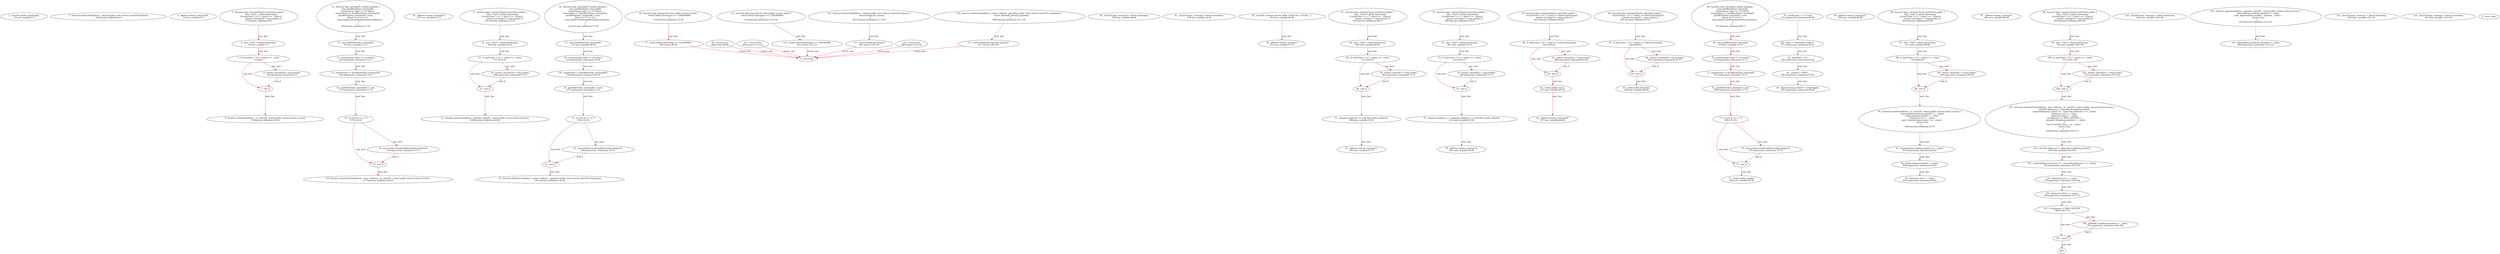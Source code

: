 digraph  {
15 [label="2_ uint256 public totalSupply;\n15-new_variable-3-3", method="", type_label=new_variable];
20 [label="3_ function balanceOf(address _owner) public view returns (uint256 balance);\n20-function_definition-4-4", method="balanceOf(address _owner)", type_label=function_definition];
33 [label="4_ address winner_tmstmp39;\n33-new_variable-5-5", method="", type_label=new_variable];
37 [label="5_ function play_tmstmp39(uint startTime) public {\n	uint _vtime = block.timestamp;\n	if (startTime + (5 * 1 days) == _vtime){\n		winner_tmstmp39 = msg.sender;}}\n37-function_definition-6-9", method="play_tmstmp39(uint startTime)", type_label=function_definition];
45 [label="6_ uint _vtime = block.timestamp;\n45-new_variable-7-7", method="play_tmstmp39(uint startTime)", type_label=new_variable];
53 [label="7_ if_startTime + (5 * 1 days) == _vtime\n53-if-8-9", method="play_tmstmp39(uint startTime)", type_label=if];
978 [label="7_ end_if", method="play_tmstmp39(uint startTime)", type_label=end_if];
64 [label="8_ winner_tmstmp39 = msg.sender;\n64-expression_statement-9-9", method="play_tmstmp39(uint startTime)", type_label=expression_statement];
70 [label="9_ function transfer(address _to, uint256 _value) public returns (bool success);\n70-function_definition-10-10", method="transfer(address _to,uint256 _value)", type_label=function_definition];
86 [label="10_ function bug_tmstmp36 () public payable {\n	uint pastBlockTime_tmstmp36;  \n	require(msg.value == 10 ether);  \n        require(now != pastBlockTime_tmstmp36);  \n        pastBlockTime_tmstmp36 = now;        \n        if(now % 15 == 0) {  \n            msg.sender.transfer(address(this).balance);\n        }\n    }\n86-function_definition-11-19", method="bug_tmstmp36()", type_label=function_definition];
91 [label="11_ uint pastBlockTime_tmstmp36;\n91-new_variable-12-12", method="bug_tmstmp36()", type_label=new_variable];
96 [label="12_ require(msg.value == 10 ether);\n96-expression_statement-13-13", method="bug_tmstmp36()", type_label=expression_statement];
106 [label="13_ require(now != pastBlockTime_tmstmp36);\n106-expression_statement-14-14", method="bug_tmstmp36()", type_label=expression_statement];
113 [label="14_ pastBlockTime_tmstmp36 = now;\n113-expression_statement-15-15", method="bug_tmstmp36()", type_label=expression_statement];
117 [label="15_ if_now % 15 == 0\n117-if-16-18", method="bug_tmstmp36()", type_label=if];
1042 [label="15_ end_if", method="bug_tmstmp36()", type_label=end_if];
124 [label="16_ msg.sender.transfer(address(this).balance);\n124-expression_statement-17-17", method="bug_tmstmp36()", type_label=expression_statement];
137 [label="19_ function transferFrom(address _from, address _to, uint256 _value) public returns (bool success);\n137-function_definition-20-20", method="transferFrom(address _from,address _to,uint256 _value)", type_label=function_definition];
157 [label="20_ address winner_tmstmp35;\n157-new_variable-21-21", method="", type_label=new_variable];
161 [label="21_ function play_tmstmp35(uint startTime) public {\n	uint _vtime = block.timestamp;\n	if (startTime + (5 * 1 days) == _vtime){\n		winner_tmstmp35 = msg.sender;}}\n161-function_definition-22-25", method="play_tmstmp35(uint startTime)", type_label=function_definition];
169 [label="22_ uint _vtime = block.timestamp;\n169-new_variable-23-23", method="play_tmstmp35(uint startTime)", type_label=new_variable];
177 [label="23_ if_startTime + (5 * 1 days) == _vtime\n177-if-24-25", method="play_tmstmp35(uint startTime)", type_label=if];
1102 [label="23_ end_if", method="play_tmstmp35(uint startTime)", type_label=end_if];
188 [label="24_ winner_tmstmp35 = msg.sender;\n188-expression_statement-25-25", method="play_tmstmp35(uint startTime)", type_label=expression_statement];
194 [label="25_ function approve(address _spender, uint256 _value) public returns (bool success);\n194-function_definition-26-26", method="approve(address _spender,uint256 _value)", type_label=function_definition];
210 [label="26_ function bug_tmstmp40 () public payable {\n	uint pastBlockTime_tmstmp40;  \n	require(msg.value == 10 ether);  \n        require(now != pastBlockTime_tmstmp40);  \n        pastBlockTime_tmstmp40 = now;        \n        if(now % 15 == 0) {  \n            msg.sender.transfer(address(this).balance);\n        }\n    }\n210-function_definition-27-35", method="bug_tmstmp40()", type_label=function_definition];
215 [label="27_ uint pastBlockTime_tmstmp40;\n215-new_variable-28-28", method="bug_tmstmp40()", type_label=new_variable];
220 [label="28_ require(msg.value == 10 ether);\n220-expression_statement-29-29", method="bug_tmstmp40()", type_label=expression_statement];
230 [label="29_ require(now != pastBlockTime_tmstmp40);\n230-expression_statement-30-30", method="bug_tmstmp40()", type_label=expression_statement];
237 [label="30_ pastBlockTime_tmstmp40 = now;\n237-expression_statement-31-31", method="bug_tmstmp40()", type_label=expression_statement];
241 [label="31_ if_now % 15 == 0\n241-if-32-34", method="bug_tmstmp40()", type_label=if];
1166 [label="31_ end_if", method="bug_tmstmp40()", type_label=end_if];
248 [label="32_ msg.sender.transfer(address(this).balance);\n248-expression_statement-33-33", method="bug_tmstmp40()", type_label=expression_statement];
261 [label="35_ function allowance(address _owner, address _spender) public view returns (uint256 remaining);\n261-function_definition-36-36", method="allowance(address _owner,address _spender)", type_label=function_definition];
278 [label="36_ function bug_tmstmp33() view public returns (bool) {\n    return block.timestamp >= 1546300800;\n  }\n278-function_definition-37-39", method="bug_tmstmp33()", type_label=function_definition];
287 [label="37_ return block.timestamp >= 1546300800;\n287-return-38-38", method="bug_tmstmp33()", type_label=return];
293 [label="39_ uint256 bugv_tmstmp3 = block.timestamp;\n293-new_variable-40-40", method="", type_label=new_variable];
314 [label="41_ uint256 bugv_tmstmp4 = block.timestamp;\n314-new_variable-42-42", method="", type_label=new_variable];
341 [label="45_ uint256 constant private MAX_UINT256 = 2**256 - 1;\n341-new_variable-46-46", method="", type_label=new_variable];
351 [label="46_ address winner_tmstmp7;\n351-new_variable-47-47", method="", type_label=new_variable];
355 [label="47_ function play_tmstmp7(uint startTime) public {\n	uint _vtime = block.timestamp;\n	if (startTime + (5 * 1 days) == _vtime){\n		winner_tmstmp7 = msg.sender;}}\n355-function_definition-48-51", method="play_tmstmp7(uint startTime)", type_label=function_definition];
363 [label="48_ uint _vtime = block.timestamp;\n363-new_variable-49-49", method="play_tmstmp7(uint startTime)", type_label=new_variable];
371 [label="49_ if_startTime + (5 * 1 days) == _vtime\n371-if-50-51", method="play_tmstmp7(uint startTime)", type_label=if];
1296 [label="49_ end_if", method="play_tmstmp7(uint startTime)", type_label=end_if];
382 [label="50_ winner_tmstmp7 = msg.sender;\n382-expression_statement-51-51", method="play_tmstmp7(uint startTime)", type_label=expression_statement];
388 [label="51_ mapping (address => uint256) public balances;\n388-new_variable-52-52", method="", type_label=new_variable];
395 [label="52_ address winner_tmstmp23;\n395-new_variable-53-53", method="", type_label=new_variable];
399 [label="53_ function play_tmstmp23(uint startTime) public {\n	uint _vtime = block.timestamp;\n	if (startTime + (5 * 1 days) == _vtime){\n		winner_tmstmp23 = msg.sender;}}\n399-function_definition-54-57", method="play_tmstmp23(uint startTime)", type_label=function_definition];
407 [label="54_ uint _vtime = block.timestamp;\n407-new_variable-55-55", method="play_tmstmp23(uint startTime)", type_label=new_variable];
415 [label="55_ if_startTime + (5 * 1 days) == _vtime\n415-if-56-57", method="play_tmstmp23(uint startTime)", type_label=if];
1340 [label="55_ end_if", method="play_tmstmp23(uint startTime)", type_label=end_if];
426 [label="56_ winner_tmstmp23 = msg.sender;\n426-expression_statement-57-57", method="play_tmstmp23(uint startTime)", type_label=expression_statement];
432 [label="57_ mapping (address => mapping (address => uint256)) public allowed;\n432-new_variable-58-58", method="", type_label=new_variable];
441 [label="58_ address winner_tmstmp14;\n441-new_variable-59-59", method="", type_label=new_variable];
445 [label="59_ function play_tmstmp14(uint startTime) public {\n	if (startTime + (5 * 1 days) == block.timestamp){\n		winner_tmstmp14 = msg.sender;}}\n445-function_definition-60-62", method="play_tmstmp14(uint startTime)", type_label=function_definition];
453 [label="60_ if_startTime + (5 * 1 days) == block.timestamp\n453-if-61-62", method="play_tmstmp14(uint startTime)", type_label=if];
1378 [label="60_ end_if", method="play_tmstmp14(uint startTime)", type_label=end_if];
466 [label="61_ winner_tmstmp14 = msg.sender;\n466-expression_statement-62-62", method="play_tmstmp14(uint startTime)", type_label=expression_statement];
472 [label="62_ string public name;\n472-new_variable-63-63", method="", type_label=new_variable];
477 [label="63_ address winner_tmstmp30;\n477-new_variable-64-64", method="", type_label=new_variable];
481 [label="64_ function play_tmstmp30(uint startTime) public {\n	if (startTime + (5 * 1 days) == block.timestamp){\n		winner_tmstmp30 = msg.sender;}}\n481-function_definition-65-67", method="play_tmstmp30(uint startTime)", type_label=function_definition];
489 [label="65_ if_startTime + (5 * 1 days) == block.timestamp\n489-if-66-67", method="play_tmstmp30(uint startTime)", type_label=if];
1414 [label="65_ end_if", method="play_tmstmp30(uint startTime)", type_label=end_if];
502 [label="66_ winner_tmstmp30 = msg.sender;\n502-expression_statement-67-67", method="play_tmstmp30(uint startTime)", type_label=expression_statement];
508 [label="67_ uint8 public decimals;\n508-new_variable-68-68", method="", type_label=new_variable];
513 [label="68_ function bug_tmstmp8 () public payable {\n	uint pastBlockTime_tmstmp8;  \n	require(msg.value == 10 ether);  \n        require(now != pastBlockTime_tmstmp8);  \n        pastBlockTime_tmstmp8 = now;        \n        if(now % 15 == 0) {  \n            msg.sender.transfer(address(this).balance);\n        }\n    }\n513-function_definition-69-77", method="bug_tmstmp8()", type_label=function_definition];
518 [label="69_ uint pastBlockTime_tmstmp8;\n518-new_variable-70-70", method="bug_tmstmp8()", type_label=new_variable];
523 [label="70_ require(msg.value == 10 ether);\n523-expression_statement-71-71", method="bug_tmstmp8()", type_label=expression_statement];
533 [label="71_ require(now != pastBlockTime_tmstmp8);\n533-expression_statement-72-72", method="bug_tmstmp8()", type_label=expression_statement];
540 [label="72_ pastBlockTime_tmstmp8 = now;\n540-expression_statement-73-73", method="bug_tmstmp8()", type_label=expression_statement];
544 [label="73_ if_now % 15 == 0\n544-if-74-76", method="bug_tmstmp8()", type_label=if];
1469 [label="73_ end_if", method="bug_tmstmp8()", type_label=end_if];
551 [label="74_ msg.sender.transfer(address(this).balance);\n551-expression_statement-75-75", method="bug_tmstmp8()", type_label=expression_statement];
564 [label="77_ string public symbol;\n564-new_variable-78-78", method="", type_label=new_variable];
571 [label="79_ totalSupply = 3 * 1e28;\n571-expression_statement-80-80", method="", type_label=expression_statement];
577 [label="80_ name = \"HotDollars Token\";\n577-expression_statement-81-81", method="", type_label=expression_statement];
582 [label="81_ decimals = 18;\n582-expression_statement-82-82", method="", type_label=expression_statement];
586 [label="82_ symbol = \"HDS\";\n586-expression_statement-83-83", method="", type_label=expression_statement];
591 [label="83_ balances[msg.sender] = totalSupply;\n591-expression_statement-84-84", method="", type_label=expression_statement];
599 [label="85_ address winner_tmstmp27;\n599-new_variable-86-86", method="", type_label=new_variable];
603 [label="86_ function play_tmstmp27(uint startTime) public {\n	uint _vtime = block.timestamp;\n	if (startTime + (5 * 1 days) == _vtime){\n		winner_tmstmp27 = msg.sender;}}\n603-function_definition-87-90", method="play_tmstmp27(uint startTime)", type_label=function_definition];
611 [label="87_ uint _vtime = block.timestamp;\n611-new_variable-88-88", method="play_tmstmp27(uint startTime)", type_label=new_variable];
619 [label="88_ if_startTime + (5 * 1 days) == _vtime\n619-if-89-90", method="play_tmstmp27(uint startTime)", type_label=if];
1544 [label="88_ end_if", method="play_tmstmp27(uint startTime)", type_label=end_if];
630 [label="89_ winner_tmstmp27 = msg.sender;\n630-expression_statement-90-90", method="play_tmstmp27(uint startTime)", type_label=expression_statement];
636 [label="90_ function transfer(address _to, uint256 _value) public returns (bool success) {\n        require(balances[msg.sender] >= _value);\n        balances[msg.sender] -= _value;\n        balances[_to] += _value;\n        emit Transfer(msg.sender, _to, _value);  \n        return true;\n    }\n636-function_definition-91-97", method="transfer(address _to,uint256 _value)", type_label=function_definition];
653 [label="91_ require(balances[msg.sender] >= _value);\n653-expression_statement-92-92", method="transfer(address _to,uint256 _value)", type_label=expression_statement];
664 [label="92_ balances[msg.sender] -= _value;\n664-expression_statement-93-93", method="transfer(address _to,uint256 _value)", type_label=expression_statement];
672 [label="93_ balances[_to] += _value;\n672-expression_statement-94-94", method="transfer(address _to,uint256 _value)", type_label=expression_statement];
688 [label="95_ return true;\n688-return-96-96", method="transfer(address _to,uint256 _value)", type_label=return];
691 [label="97_ address winner_tmstmp31;\n691-new_variable-98-98", method="", type_label=new_variable];
695 [label="98_ function play_tmstmp31(uint startTime) public {\n	uint _vtime = block.timestamp;\n	if (startTime + (5 * 1 days) == _vtime){\n		winner_tmstmp31 = msg.sender;}}\n695-function_definition-99-102", method="play_tmstmp31(uint startTime)", type_label=function_definition];
703 [label="99_ uint _vtime = block.timestamp;\n703-new_variable-100-100", method="play_tmstmp31(uint startTime)", type_label=new_variable];
711 [label="100_ if_startTime + (5 * 1 days) == _vtime\n711-if-101-102", method="play_tmstmp31(uint startTime)", type_label=if];
1636 [label="100_ end_if", method="play_tmstmp31(uint startTime)", type_label=end_if];
722 [label="101_ winner_tmstmp31 = msg.sender;\n722-expression_statement-102-102", method="play_tmstmp31(uint startTime)", type_label=expression_statement];
728 [label="102_ function transferFrom(address _from, address _to, uint256 _value) public returns (bool success) {\n        uint256 allowance = allowed[_from][msg.sender];\n        require(balances[_from] >= _value && allowance >= _value);\n        balances[_to] += _value;\n        balances[_from] -= _value;\n        if (allowance < MAX_UINT256) {\n            allowed[_from][msg.sender] -= _value;\n        }\n        emit Transfer(_from, _to, _value);  \n        return true;\n    }\n728-function_definition-103-113", method="transferFrom(address _from,address _to,uint256 _value)", type_label=function_definition];
749 [label="103_ uint256 allowance = allowed[_from][msg.sender];\n749-new_variable-104-104", method="transferFrom(address _from,address _to,uint256 _value)", type_label=new_variable];
761 [label="104_ require(balances[_from] >= _value && allowance >= _value);\n761-expression_statement-105-105", method="transferFrom(address _from,address _to,uint256 _value)", type_label=expression_statement];
774 [label="105_ balances[_to] += _value;\n774-expression_statement-106-106", method="transferFrom(address _from,address _to,uint256 _value)", type_label=expression_statement];
780 [label="106_ balances[_from] -= _value;\n780-expression_statement-107-107", method="transferFrom(address _from,address _to,uint256 _value)", type_label=expression_statement];
786 [label="107_ if_allowance < MAX_UINT256\n786-if-108-110", method="transferFrom(address _from,address _to,uint256 _value)", type_label=if];
1711 [label="107_ end_if", method="transferFrom(address _from,address _to,uint256 _value)", type_label=end_if];
791 [label="108_ allowed[_from][msg.sender] -= _value;\n791-expression_statement-109-109", method="transferFrom(address _from,address _to,uint256 _value)", type_label=expression_statement];
809 [label="111_ return true;\n809-return-112-112", method="transferFrom(address _from,address _to,uint256 _value)", type_label=return];
812 [label="113_ function bug_tmstmp13() view public returns (bool) {\n    return block.timestamp >= 1546300800;\n  }\n812-function_definition-114-116", method="bug_tmstmp13()", type_label=function_definition];
821 [label="114_ return block.timestamp >= 1546300800;\n821-return-115-115", method="bug_tmstmp13()", type_label=return];
827 [label="116_ function balanceOf(address _owner) public view returns (uint256 balance) {\n        return balances[_owner];\n    }\n827-function_definition-117-119", method="balanceOf(address _owner)", type_label=function_definition];
841 [label="117_ return balances[_owner];\n841-return-118-118", method="balanceOf(address _owner)", type_label=return];
845 [label="119_ uint256 bugv_tmstmp5 = block.timestamp;\n845-new_variable-120-120", method="", type_label=new_variable];
852 [label="120_ function approve(address _spender, uint256 _value) public returns (bool success) {\n        allowed[msg.sender][_spender] = _value;\n        emit Approval(msg.sender, _spender, _value);  \n        return true;\n    }\n852-function_definition-121-125", method="approve(address _spender,uint256 _value)", type_label=function_definition];
869 [label="121_ allowed[msg.sender][_spender] = _value;\n869-expression_statement-122-122", method="approve(address _spender,uint256 _value)", type_label=expression_statement];
889 [label="123_ return true;\n889-return-124-124", method="approve(address _spender,uint256 _value)", type_label=return];
892 [label="125_ uint256 bugv_tmstmp1 = block.timestamp;\n892-new_variable-126-126", method="", type_label=new_variable];
899 [label="126_ function allowance(address _owner, address _spender) public view returns (uint256 remaining) {\n        return allowed[_owner][_spender];\n    }\n899-function_definition-127-129", method="allowance(address _owner,address _spender)", type_label=function_definition];
917 [label="127_ return allowed[_owner][_spender];\n917-return-128-128", method="allowance(address _owner,address _spender)", type_label=return];
923 [label="129_ uint256 bugv_tmstmp2 = block.timestamp;\n923-new_variable-130-130", method="", type_label=new_variable];
1 [label="0_ start_node", method="", type_label=start];
2 [label="0_ exit_node", method="", type_label=exit];
801;
37 -> 45  [color=red, controlflow_type=next_line, edge_type=CFG_edge, key=0, label=next_line];
45 -> 53  [color=red, controlflow_type=next_line, edge_type=CFG_edge, key=0, label=next_line];
53 -> 64  [color=red, controlflow_type=pos_next, edge_type=CFG_edge, key=0, label=pos_next];
53 -> 978  [color=red, controlflow_type=neg_next, edge_type=CFG_edge, key=0, label=neg_next];
978 -> 70  [color=red, controlflow_type=next_line, edge_type=CFG_edge, key=0, label=next_line];
64 -> 978  [color=red, controlflow_type=end_if, edge_type=CFG_edge, key=0, label=end_if];
86 -> 91  [color=red, controlflow_type=next_line, edge_type=CFG_edge, key=0, label=next_line];
91 -> 96  [color=red, controlflow_type=next_line, edge_type=CFG_edge, key=0, label=next_line];
96 -> 106  [color=red, controlflow_type=next_line, edge_type=CFG_edge, key=0, label=next_line];
106 -> 113  [color=red, controlflow_type=next_line, edge_type=CFG_edge, key=0, label=next_line];
113 -> 117  [color=red, controlflow_type=next_line, edge_type=CFG_edge, key=0, label=next_line];
117 -> 124  [color=red, controlflow_type=pos_next, edge_type=CFG_edge, key=0, label=pos_next];
117 -> 1042  [color=red, controlflow_type=neg_next, edge_type=CFG_edge, key=0, label=neg_next];
1042 -> 137  [color=red, controlflow_type=next_line, edge_type=CFG_edge, key=0, label=next_line];
124 -> 1042  [color=red, controlflow_type=end_if, edge_type=CFG_edge, key=0, label=end_if];
161 -> 169  [color=red, controlflow_type=next_line, edge_type=CFG_edge, key=0, label=next_line];
169 -> 177  [color=red, controlflow_type=next_line, edge_type=CFG_edge, key=0, label=next_line];
177 -> 188  [color=red, controlflow_type=pos_next, edge_type=CFG_edge, key=0, label=pos_next];
177 -> 1102  [color=red, controlflow_type=neg_next, edge_type=CFG_edge, key=0, label=neg_next];
1102 -> 194  [color=red, controlflow_type=next_line, edge_type=CFG_edge, key=0, label=next_line];
188 -> 1102  [color=red, controlflow_type=end_if, edge_type=CFG_edge, key=0, label=end_if];
210 -> 215  [color=red, controlflow_type=next_line, edge_type=CFG_edge, key=0, label=next_line];
215 -> 220  [color=red, controlflow_type=next_line, edge_type=CFG_edge, key=0, label=next_line];
220 -> 230  [color=red, controlflow_type=next_line, edge_type=CFG_edge, key=0, label=next_line];
230 -> 237  [color=red, controlflow_type=next_line, edge_type=CFG_edge, key=0, label=next_line];
237 -> 241  [color=red, controlflow_type=next_line, edge_type=CFG_edge, key=0, label=next_line];
241 -> 248  [color=red, controlflow_type=pos_next, edge_type=CFG_edge, key=0, label=pos_next];
241 -> 1166  [color=red, controlflow_type=neg_next, edge_type=CFG_edge, key=0, label=neg_next];
1166 -> 261  [color=red, controlflow_type=next_line, edge_type=CFG_edge, key=0, label=next_line];
248 -> 1166  [color=red, controlflow_type=end_if, edge_type=CFG_edge, key=0, label=end_if];
278 -> 287  [color=red, controlflow_type=next_line, edge_type=CFG_edge, key=0, label=next_line];
287 -> 2  [color=red, controlflow_type=return_exit, edge_type=CFG_edge, key=0, label=return_exit];
341 -> 351  [color=red, controlflow_type=next_line, edge_type=CFG_edge, key=0, label=next_line];
355 -> 363  [color=red, controlflow_type=next_line, edge_type=CFG_edge, key=0, label=next_line];
363 -> 371  [color=red, controlflow_type=next_line, edge_type=CFG_edge, key=0, label=next_line];
371 -> 382  [color=red, controlflow_type=pos_next, edge_type=CFG_edge, key=0, label=pos_next];
371 -> 1296  [color=red, controlflow_type=neg_next, edge_type=CFG_edge, key=0, label=neg_next];
1296 -> 388  [color=red, controlflow_type=next_line, edge_type=CFG_edge, key=0, label=next_line];
382 -> 1296  [color=red, controlflow_type=end_if, edge_type=CFG_edge, key=0, label=end_if];
388 -> 395  [color=red, controlflow_type=next_line, edge_type=CFG_edge, key=0, label=next_line];
399 -> 407  [color=red, controlflow_type=next_line, edge_type=CFG_edge, key=0, label=next_line];
407 -> 415  [color=red, controlflow_type=next_line, edge_type=CFG_edge, key=0, label=next_line];
415 -> 426  [color=red, controlflow_type=pos_next, edge_type=CFG_edge, key=0, label=pos_next];
415 -> 1340  [color=red, controlflow_type=neg_next, edge_type=CFG_edge, key=0, label=neg_next];
1340 -> 432  [color=red, controlflow_type=next_line, edge_type=CFG_edge, key=0, label=next_line];
426 -> 1340  [color=red, controlflow_type=end_if, edge_type=CFG_edge, key=0, label=end_if];
432 -> 441  [color=red, controlflow_type=next_line, edge_type=CFG_edge, key=0, label=next_line];
445 -> 453  [color=red, controlflow_type=next_line, edge_type=CFG_edge, key=0, label=next_line];
453 -> 466  [color=red, controlflow_type=pos_next, edge_type=CFG_edge, key=0, label=pos_next];
453 -> 1378  [color=red, controlflow_type=neg_next, edge_type=CFG_edge, key=0, label=neg_next];
1378 -> 472  [color=red, controlflow_type=next_line, edge_type=CFG_edge, key=0, label=next_line];
466 -> 1378  [color=red, controlflow_type=end_if, edge_type=CFG_edge, key=0, label=end_if];
472 -> 477  [color=red, controlflow_type=next_line, edge_type=CFG_edge, key=0, label=next_line];
481 -> 489  [color=red, controlflow_type=next_line, edge_type=CFG_edge, key=0, label=next_line];
489 -> 502  [color=red, controlflow_type=pos_next, edge_type=CFG_edge, key=0, label=pos_next];
489 -> 1414  [color=red, controlflow_type=neg_next, edge_type=CFG_edge, key=0, label=neg_next];
1414 -> 508  [color=red, controlflow_type=next_line, edge_type=CFG_edge, key=0, label=next_line];
502 -> 1414  [color=red, controlflow_type=end_if, edge_type=CFG_edge, key=0, label=end_if];
513 -> 518  [color=red, controlflow_type=next_line, edge_type=CFG_edge, key=0, label=next_line];
518 -> 523  [color=red, controlflow_type=next_line, edge_type=CFG_edge, key=0, label=next_line];
523 -> 533  [color=red, controlflow_type=next_line, edge_type=CFG_edge, key=0, label=next_line];
533 -> 540  [color=red, controlflow_type=next_line, edge_type=CFG_edge, key=0, label=next_line];
540 -> 544  [color=red, controlflow_type=next_line, edge_type=CFG_edge, key=0, label=next_line];
544 -> 551  [color=red, controlflow_type=pos_next, edge_type=CFG_edge, key=0, label=pos_next];
544 -> 1469  [color=red, controlflow_type=neg_next, edge_type=CFG_edge, key=0, label=neg_next];
1469 -> 564  [color=red, controlflow_type=next_line, edge_type=CFG_edge, key=0, label=next_line];
551 -> 1469  [color=red, controlflow_type=end_if, edge_type=CFG_edge, key=0, label=end_if];
571 -> 577  [color=red, controlflow_type=next_line, edge_type=CFG_edge, key=0, label=next_line];
577 -> 582  [color=red, controlflow_type=next_line, edge_type=CFG_edge, key=0, label=next_line];
582 -> 586  [color=red, controlflow_type=next_line, edge_type=CFG_edge, key=0, label=next_line];
586 -> 591  [color=red, controlflow_type=next_line, edge_type=CFG_edge, key=0, label=next_line];
603 -> 611  [color=red, controlflow_type=next_line, edge_type=CFG_edge, key=0, label=next_line];
611 -> 619  [color=red, controlflow_type=next_line, edge_type=CFG_edge, key=0, label=next_line];
619 -> 630  [color=red, controlflow_type=pos_next, edge_type=CFG_edge, key=0, label=pos_next];
619 -> 1544  [color=red, controlflow_type=neg_next, edge_type=CFG_edge, key=0, label=neg_next];
1544 -> 636  [color=red, controlflow_type=next_line, edge_type=CFG_edge, key=0, label=next_line];
630 -> 1544  [color=red, controlflow_type=end_if, edge_type=CFG_edge, key=0, label=end_if];
636 -> 653  [color=red, controlflow_type=next_line, edge_type=CFG_edge, key=0, label=next_line];
653 -> 664  [color=red, controlflow_type=next_line, edge_type=CFG_edge, key=0, label=next_line];
664 -> 672  [color=red, controlflow_type=next_line, edge_type=CFG_edge, key=0, label=next_line];
688 -> 2  [color=red, controlflow_type=return_exit, edge_type=CFG_edge, key=0, label=return_exit];
695 -> 703  [color=red, controlflow_type=next_line, edge_type=CFG_edge, key=0, label=next_line];
703 -> 711  [color=red, controlflow_type=next_line, edge_type=CFG_edge, key=0, label=next_line];
711 -> 722  [color=red, controlflow_type=pos_next, edge_type=CFG_edge, key=0, label=pos_next];
711 -> 1636  [color=red, controlflow_type=neg_next, edge_type=CFG_edge, key=0, label=neg_next];
1636 -> 728  [color=red, controlflow_type=next_line, edge_type=CFG_edge, key=0, label=next_line];
722 -> 1636  [color=red, controlflow_type=end_if, edge_type=CFG_edge, key=0, label=end_if];
728 -> 749  [color=red, controlflow_type=next_line, edge_type=CFG_edge, key=0, label=next_line];
749 -> 761  [color=red, controlflow_type=next_line, edge_type=CFG_edge, key=0, label=next_line];
761 -> 774  [color=red, controlflow_type=next_line, edge_type=CFG_edge, key=0, label=next_line];
774 -> 780  [color=red, controlflow_type=next_line, edge_type=CFG_edge, key=0, label=next_line];
780 -> 786  [color=red, controlflow_type=next_line, edge_type=CFG_edge, key=0, label=next_line];
786 -> 791  [color=red, controlflow_type=pos_next, edge_type=CFG_edge, key=0, label=pos_next];
786 -> 1711  [color=red, controlflow_type=neg_next, edge_type=CFG_edge, key=0, label=neg_next];
1711 -> 801  [color=red, controlflow_type=next_line, edge_type=CFG_edge, key=0, label=next_line];
791 -> 1711  [color=red, controlflow_type=end_if, edge_type=CFG_edge, key=0, label=end_if];
809 -> 2  [color=red, controlflow_type=return_exit, edge_type=CFG_edge, key=0, label=return_exit];
812 -> 821  [color=red, controlflow_type=next_line, edge_type=CFG_edge, key=0, label=next_line];
821 -> 2  [color=red, controlflow_type=return_exit, edge_type=CFG_edge, key=0, label=return_exit];
827 -> 841  [color=red, controlflow_type=next_line, edge_type=CFG_edge, key=0, label=next_line];
841 -> 2  [color=red, controlflow_type=return_exit, edge_type=CFG_edge, key=0, label=return_exit];
852 -> 869  [color=red, controlflow_type=next_line, edge_type=CFG_edge, key=0, label=next_line];
889 -> 2  [color=red, controlflow_type=return_exit, edge_type=CFG_edge, key=0, label=return_exit];
899 -> 917  [color=red, controlflow_type=next_line, edge_type=CFG_edge, key=0, label=next_line];
917 -> 2  [color=red, controlflow_type=return_exit, edge_type=CFG_edge, key=0, label=return_exit];
}
